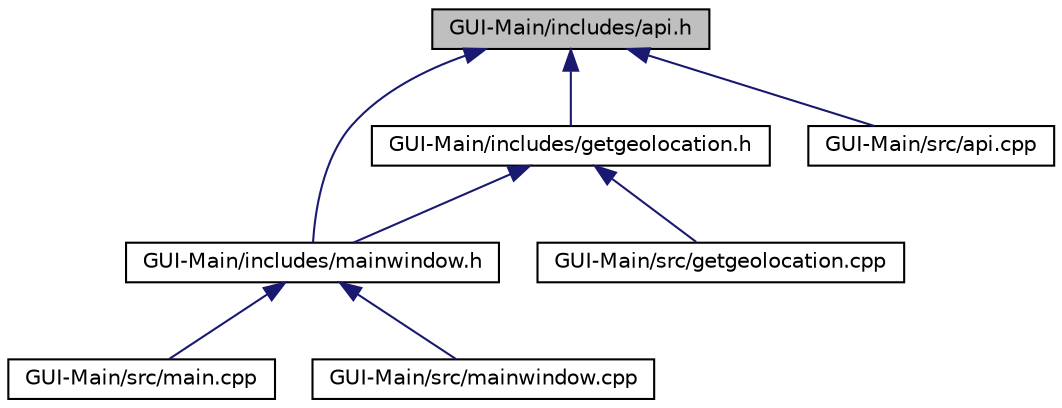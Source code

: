 digraph "GUI-Main/includes/api.h"
{
  edge [fontname="Helvetica",fontsize="10",labelfontname="Helvetica",labelfontsize="10"];
  node [fontname="Helvetica",fontsize="10",shape=record];
  Node10 [label="GUI-Main/includes/api.h",height=0.2,width=0.4,color="black", fillcolor="grey75", style="filled", fontcolor="black"];
  Node10 -> Node11 [dir="back",color="midnightblue",fontsize="10",style="solid"];
  Node11 [label="GUI-Main/includes/getgeolocation.h",height=0.2,width=0.4,color="black", fillcolor="white", style="filled",URL="$getgeolocation_8h.html"];
  Node11 -> Node12 [dir="back",color="midnightblue",fontsize="10",style="solid"];
  Node12 [label="GUI-Main/includes/mainwindow.h",height=0.2,width=0.4,color="black", fillcolor="white", style="filled",URL="$mainwindow_8h.html"];
  Node12 -> Node13 [dir="back",color="midnightblue",fontsize="10",style="solid"];
  Node13 [label="GUI-Main/src/main.cpp",height=0.2,width=0.4,color="black", fillcolor="white", style="filled",URL="$main_8cpp.html"];
  Node12 -> Node14 [dir="back",color="midnightblue",fontsize="10",style="solid"];
  Node14 [label="GUI-Main/src/mainwindow.cpp",height=0.2,width=0.4,color="black", fillcolor="white", style="filled",URL="$mainwindow_8cpp.html"];
  Node11 -> Node15 [dir="back",color="midnightblue",fontsize="10",style="solid"];
  Node15 [label="GUI-Main/src/getgeolocation.cpp",height=0.2,width=0.4,color="black", fillcolor="white", style="filled",URL="$getgeolocation_8cpp.html"];
  Node10 -> Node12 [dir="back",color="midnightblue",fontsize="10",style="solid"];
  Node10 -> Node16 [dir="back",color="midnightblue",fontsize="10",style="solid"];
  Node16 [label="GUI-Main/src/api.cpp",height=0.2,width=0.4,color="black", fillcolor="white", style="filled",URL="$api_8cpp.html"];
}
